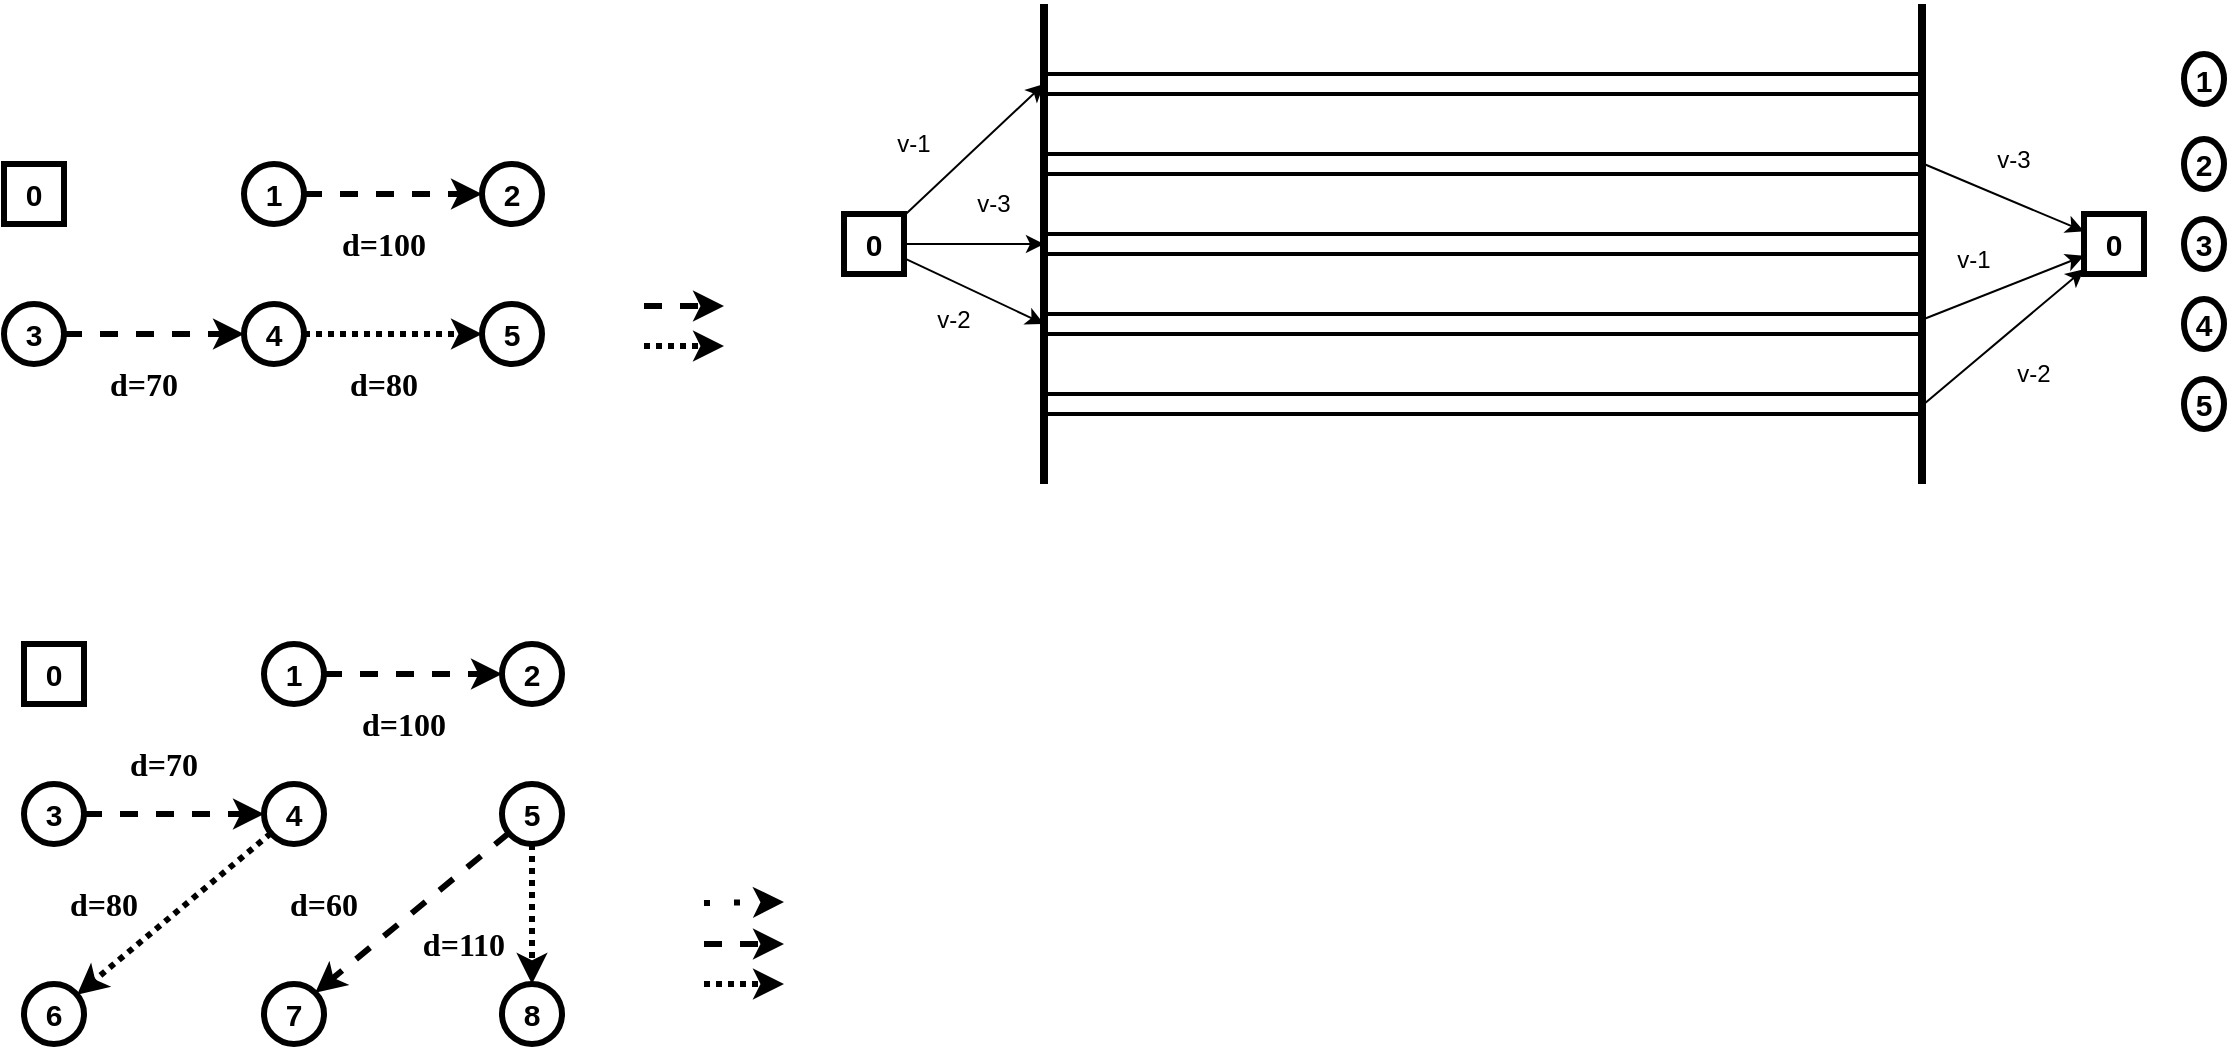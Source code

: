<mxfile version="20.3.0" type="device"><diagram id="8qTJuymNnQP1C44Bi_CX" name="第 1 页"><mxGraphModel dx="1422" dy="857" grid="1" gridSize="10" guides="1" tooltips="1" connect="1" arrows="1" fold="1" page="1" pageScale="1" pageWidth="827" pageHeight="1169" math="0" shadow="0"><root><mxCell id="0"/><mxCell id="1" parent="0"/><mxCell id="0Xlr5lxsssBsq2pvAW7v-1" value="&lt;font style=&quot;font-size: 15px;&quot;&gt;&lt;b&gt;0&lt;/b&gt;&lt;/font&gt;" style="rounded=0;whiteSpace=wrap;html=1;strokeColor=default;fillColor=none;strokeWidth=3;" parent="1" vertex="1"><mxGeometry x="170" y="360" width="30" height="30" as="geometry"/></mxCell><mxCell id="0Xlr5lxsssBsq2pvAW7v-12" style="edgeStyle=orthogonalEdgeStyle;rounded=0;orthogonalLoop=1;jettySize=auto;html=1;entryX=0;entryY=0.5;entryDx=0;entryDy=0;strokeWidth=3;strokeColor=default;dashed=1;" parent="1" source="0Xlr5lxsssBsq2pvAW7v-2" target="0Xlr5lxsssBsq2pvAW7v-4" edge="1"><mxGeometry relative="1" as="geometry"/></mxCell><mxCell id="0Xlr5lxsssBsq2pvAW7v-2" value="&lt;span style=&quot;font-size: 15px;&quot;&gt;&lt;b&gt;1&lt;/b&gt;&lt;/span&gt;" style="ellipse;whiteSpace=wrap;html=1;fillColor=none;strokeColor=default;strokeWidth=3;" parent="1" vertex="1"><mxGeometry x="290" y="360" width="30" height="30" as="geometry"/></mxCell><mxCell id="0Xlr5lxsssBsq2pvAW7v-4" value="&lt;span style=&quot;font-size: 15px;&quot;&gt;&lt;b&gt;2&lt;/b&gt;&lt;/span&gt;" style="ellipse;whiteSpace=wrap;html=1;fillColor=none;strokeColor=default;strokeWidth=3;" parent="1" vertex="1"><mxGeometry x="409" y="360" width="30" height="30" as="geometry"/></mxCell><mxCell id="0Xlr5lxsssBsq2pvAW7v-5" value="&lt;span style=&quot;font-size: 15px;&quot;&gt;&lt;b&gt;4&lt;/b&gt;&lt;/span&gt;" style="ellipse;whiteSpace=wrap;html=1;fillColor=none;strokeColor=default;strokeWidth=3;" parent="1" vertex="1"><mxGeometry x="290" y="430" width="30" height="30" as="geometry"/></mxCell><mxCell id="0Xlr5lxsssBsq2pvAW7v-15" style="rounded=0;orthogonalLoop=1;jettySize=auto;html=1;entryX=0.5;entryY=0;entryDx=0;entryDy=0;strokeWidth=3;strokeColor=default;dashed=1;dashPattern=1 1;" parent="1" source="0Xlr5lxsssBsq2pvAW7v-6" target="0Xlr5lxsssBsq2pvAW7v-9" edge="1"><mxGeometry relative="1" as="geometry"/></mxCell><mxCell id="0Xlr5lxsssBsq2pvAW7v-18" style="edgeStyle=none;rounded=0;orthogonalLoop=1;jettySize=auto;html=1;entryX=1;entryY=0;entryDx=0;entryDy=0;strokeColor=default;strokeWidth=3;dashed=1;" parent="1" source="0Xlr5lxsssBsq2pvAW7v-6" target="0Xlr5lxsssBsq2pvAW7v-8" edge="1"><mxGeometry relative="1" as="geometry"/></mxCell><mxCell id="0Xlr5lxsssBsq2pvAW7v-6" value="&lt;span style=&quot;font-size: 15px;&quot;&gt;&lt;b&gt;5&lt;/b&gt;&lt;/span&gt;" style="ellipse;whiteSpace=wrap;html=1;fillColor=none;strokeColor=default;strokeWidth=3;" parent="1" vertex="1"><mxGeometry x="409" y="430" width="30" height="30" as="geometry"/></mxCell><mxCell id="0Xlr5lxsssBsq2pvAW7v-13" style="edgeStyle=orthogonalEdgeStyle;rounded=0;orthogonalLoop=1;jettySize=auto;html=1;entryX=0;entryY=0.5;entryDx=0;entryDy=0;strokeWidth=3;strokeColor=default;dashed=1;" parent="1" source="0Xlr5lxsssBsq2pvAW7v-7" target="0Xlr5lxsssBsq2pvAW7v-5" edge="1"><mxGeometry relative="1" as="geometry"/></mxCell><mxCell id="0Xlr5lxsssBsq2pvAW7v-7" value="&lt;span style=&quot;font-size: 15px;&quot;&gt;&lt;b&gt;3&lt;/b&gt;&lt;/span&gt;" style="ellipse;whiteSpace=wrap;html=1;fillColor=none;strokeColor=default;strokeWidth=3;" parent="1" vertex="1"><mxGeometry x="170" y="430" width="30" height="30" as="geometry"/></mxCell><mxCell id="0Xlr5lxsssBsq2pvAW7v-8" value="&lt;span style=&quot;font-size: 15px;&quot;&gt;&lt;b&gt;7&lt;/b&gt;&lt;/span&gt;" style="ellipse;whiteSpace=wrap;html=1;fillColor=none;strokeColor=default;strokeWidth=3;" parent="1" vertex="1"><mxGeometry x="290" y="530" width="30" height="30" as="geometry"/></mxCell><mxCell id="0Xlr5lxsssBsq2pvAW7v-9" value="&lt;span style=&quot;font-size: 15px;&quot;&gt;&lt;b&gt;8&lt;/b&gt;&lt;/span&gt;" style="ellipse;whiteSpace=wrap;html=1;fillColor=none;strokeColor=default;strokeWidth=3;" parent="1" vertex="1"><mxGeometry x="409" y="530" width="30" height="30" as="geometry"/></mxCell><mxCell id="0Xlr5lxsssBsq2pvAW7v-10" value="&lt;span style=&quot;font-size: 15px;&quot;&gt;&lt;b&gt;6&lt;/b&gt;&lt;/span&gt;" style="ellipse;whiteSpace=wrap;html=1;fillColor=none;strokeColor=default;strokeWidth=3;" parent="1" vertex="1"><mxGeometry x="170" y="530" width="30" height="30" as="geometry"/></mxCell><mxCell id="0Xlr5lxsssBsq2pvAW7v-19" style="rounded=0;orthogonalLoop=1;jettySize=auto;html=1;strokeWidth=3;strokeColor=default;dashed=1;dashPattern=1 4;" parent="1" edge="1"><mxGeometry relative="1" as="geometry"><mxPoint x="510" y="489.5" as="sourcePoint"/><mxPoint x="550" y="489" as="targetPoint"/></mxGeometry></mxCell><mxCell id="0Xlr5lxsssBsq2pvAW7v-20" style="rounded=0;orthogonalLoop=1;jettySize=auto;html=1;strokeWidth=3;strokeColor=default;dashed=1;" parent="1" edge="1"><mxGeometry relative="1" as="geometry"><mxPoint x="510" y="510" as="sourcePoint"/><mxPoint x="550" y="510" as="targetPoint"/></mxGeometry></mxCell><mxCell id="0Xlr5lxsssBsq2pvAW7v-21" style="rounded=0;orthogonalLoop=1;jettySize=auto;html=1;strokeWidth=3;strokeColor=default;dashed=1;dashPattern=1 1;" parent="1" edge="1"><mxGeometry relative="1" as="geometry"><mxPoint x="510" y="530" as="sourcePoint"/><mxPoint x="550" y="530" as="targetPoint"/></mxGeometry></mxCell><mxCell id="0Xlr5lxsssBsq2pvAW7v-22" value="&lt;b&gt;&lt;font style=&quot;font-size: 16px;&quot; face=&quot;Times New Roman&quot;&gt;d=100&lt;/font&gt;&lt;/b&gt;" style="text;html=1;strokeColor=none;fillColor=none;align=center;verticalAlign=middle;whiteSpace=wrap;rounded=0;strokeWidth=3;fontSize=15;" parent="1" vertex="1"><mxGeometry x="330" y="390" width="60" height="20" as="geometry"/></mxCell><mxCell id="0Xlr5lxsssBsq2pvAW7v-25" value="&lt;b&gt;&lt;font style=&quot;font-size: 16px;&quot; face=&quot;Times New Roman&quot;&gt;d=70&lt;/font&gt;&lt;/b&gt;" style="text;html=1;strokeColor=none;fillColor=none;align=center;verticalAlign=middle;whiteSpace=wrap;rounded=0;strokeWidth=3;fontSize=15;" parent="1" vertex="1"><mxGeometry x="210" y="410" width="60" height="20" as="geometry"/></mxCell><mxCell id="0Xlr5lxsssBsq2pvAW7v-26" value="&lt;b&gt;&lt;font style=&quot;font-size: 16px;&quot; face=&quot;Times New Roman&quot;&gt;d=110&lt;/font&gt;&lt;/b&gt;" style="text;html=1;strokeColor=none;fillColor=none;align=center;verticalAlign=middle;whiteSpace=wrap;rounded=0;strokeWidth=3;fontSize=15;" parent="1" vertex="1"><mxGeometry x="360" y="500" width="60" height="20" as="geometry"/></mxCell><mxCell id="0Xlr5lxsssBsq2pvAW7v-27" value="&lt;b&gt;&lt;font style=&quot;font-size: 16px;&quot; face=&quot;Times New Roman&quot;&gt;d=60&lt;/font&gt;&lt;/b&gt;" style="text;html=1;strokeColor=none;fillColor=none;align=center;verticalAlign=middle;whiteSpace=wrap;rounded=0;strokeWidth=3;fontSize=15;" parent="1" vertex="1"><mxGeometry x="290" y="480" width="60" height="20" as="geometry"/></mxCell><mxCell id="0Xlr5lxsssBsq2pvAW7v-30" value="&lt;b&gt;&lt;font style=&quot;font-size: 16px;&quot; face=&quot;Times New Roman&quot;&gt;d=80&lt;/font&gt;&lt;/b&gt;" style="text;html=1;strokeColor=none;fillColor=none;align=center;verticalAlign=middle;whiteSpace=wrap;rounded=0;strokeWidth=3;fontSize=15;" parent="1" vertex="1"><mxGeometry x="180" y="480" width="60" height="20" as="geometry"/></mxCell><mxCell id="3mwyea3GMjUPKqCFVzca-2" style="rounded=0;orthogonalLoop=1;jettySize=auto;html=1;strokeWidth=3;strokeColor=default;dashed=1;dashPattern=1 1;" parent="1" source="0Xlr5lxsssBsq2pvAW7v-5" target="0Xlr5lxsssBsq2pvAW7v-10" edge="1"><mxGeometry relative="1" as="geometry"><mxPoint x="434" y="470" as="sourcePoint"/><mxPoint x="434" y="540" as="targetPoint"/></mxGeometry></mxCell><mxCell id="ne-ZXbiOZ-ySOnzdg-DE-24" value="&lt;font style=&quot;font-size: 15px;&quot;&gt;&lt;b&gt;0&lt;/b&gt;&lt;/font&gt;" style="rounded=0;whiteSpace=wrap;html=1;strokeColor=default;fillColor=none;strokeWidth=3;" parent="1" vertex="1"><mxGeometry x="160" y="120" width="30" height="30" as="geometry"/></mxCell><mxCell id="ne-ZXbiOZ-ySOnzdg-DE-25" style="edgeStyle=orthogonalEdgeStyle;rounded=0;orthogonalLoop=1;jettySize=auto;html=1;entryX=0;entryY=0.5;entryDx=0;entryDy=0;strokeWidth=3;strokeColor=default;dashed=1;" parent="1" source="ne-ZXbiOZ-ySOnzdg-DE-26" target="ne-ZXbiOZ-ySOnzdg-DE-27" edge="1"><mxGeometry relative="1" as="geometry"/></mxCell><mxCell id="ne-ZXbiOZ-ySOnzdg-DE-26" value="&lt;span style=&quot;font-size: 15px;&quot;&gt;&lt;b&gt;1&lt;/b&gt;&lt;/span&gt;" style="ellipse;whiteSpace=wrap;html=1;fillColor=none;strokeColor=default;strokeWidth=3;" parent="1" vertex="1"><mxGeometry x="280" y="120" width="30" height="30" as="geometry"/></mxCell><mxCell id="ne-ZXbiOZ-ySOnzdg-DE-27" value="&lt;span style=&quot;font-size: 15px;&quot;&gt;&lt;b&gt;2&lt;/b&gt;&lt;/span&gt;" style="ellipse;whiteSpace=wrap;html=1;fillColor=none;strokeColor=default;strokeWidth=3;" parent="1" vertex="1"><mxGeometry x="399" y="120" width="30" height="30" as="geometry"/></mxCell><mxCell id="ne-ZXbiOZ-ySOnzdg-DE-28" value="&lt;span style=&quot;font-size: 15px;&quot;&gt;&lt;b&gt;4&lt;/b&gt;&lt;/span&gt;" style="ellipse;whiteSpace=wrap;html=1;fillColor=none;strokeColor=default;strokeWidth=3;" parent="1" vertex="1"><mxGeometry x="280" y="190" width="30" height="30" as="geometry"/></mxCell><mxCell id="ne-ZXbiOZ-ySOnzdg-DE-32" style="edgeStyle=orthogonalEdgeStyle;rounded=0;orthogonalLoop=1;jettySize=auto;html=1;entryX=0;entryY=0.5;entryDx=0;entryDy=0;strokeWidth=3;strokeColor=default;dashed=1;" parent="1" source="ne-ZXbiOZ-ySOnzdg-DE-33" target="ne-ZXbiOZ-ySOnzdg-DE-28" edge="1"><mxGeometry relative="1" as="geometry"/></mxCell><mxCell id="ne-ZXbiOZ-ySOnzdg-DE-33" value="&lt;span style=&quot;font-size: 15px;&quot;&gt;&lt;b&gt;3&lt;/b&gt;&lt;/span&gt;" style="ellipse;whiteSpace=wrap;html=1;fillColor=none;strokeColor=default;strokeWidth=3;" parent="1" vertex="1"><mxGeometry x="160" y="190" width="30" height="30" as="geometry"/></mxCell><mxCell id="ne-ZXbiOZ-ySOnzdg-DE-36" value="&lt;span style=&quot;font-size: 15px;&quot;&gt;&lt;b&gt;5&lt;/b&gt;&lt;/span&gt;" style="ellipse;whiteSpace=wrap;html=1;fillColor=none;strokeColor=default;strokeWidth=3;" parent="1" vertex="1"><mxGeometry x="399" y="190" width="30" height="30" as="geometry"/></mxCell><mxCell id="ne-ZXbiOZ-ySOnzdg-DE-40" value="&lt;b&gt;&lt;font style=&quot;font-size: 16px;&quot; face=&quot;Times New Roman&quot;&gt;d=100&lt;/font&gt;&lt;/b&gt;" style="text;html=1;strokeColor=none;fillColor=none;align=center;verticalAlign=middle;whiteSpace=wrap;rounded=0;strokeWidth=3;fontSize=15;" parent="1" vertex="1"><mxGeometry x="320" y="150" width="60" height="20" as="geometry"/></mxCell><mxCell id="ne-ZXbiOZ-ySOnzdg-DE-41" value="&lt;b&gt;&lt;font style=&quot;font-size: 16px;&quot; face=&quot;Times New Roman&quot;&gt;d=70&lt;/font&gt;&lt;/b&gt;" style="text;html=1;strokeColor=none;fillColor=none;align=center;verticalAlign=middle;whiteSpace=wrap;rounded=0;strokeWidth=3;fontSize=15;" parent="1" vertex="1"><mxGeometry x="200" y="220" width="60" height="20" as="geometry"/></mxCell><mxCell id="ne-ZXbiOZ-ySOnzdg-DE-44" value="&lt;b&gt;&lt;font style=&quot;font-size: 16px;&quot; face=&quot;Times New Roman&quot;&gt;d=80&lt;/font&gt;&lt;/b&gt;" style="text;html=1;strokeColor=none;fillColor=none;align=center;verticalAlign=middle;whiteSpace=wrap;rounded=0;strokeWidth=3;fontSize=15;" parent="1" vertex="1"><mxGeometry x="320" y="220" width="60" height="20" as="geometry"/></mxCell><mxCell id="ne-ZXbiOZ-ySOnzdg-DE-45" style="rounded=0;orthogonalLoop=1;jettySize=auto;html=1;strokeWidth=3;strokeColor=default;dashed=1;dashPattern=1 1;" parent="1" source="ne-ZXbiOZ-ySOnzdg-DE-28" target="ne-ZXbiOZ-ySOnzdg-DE-36" edge="1"><mxGeometry relative="1" as="geometry"><mxPoint x="424" y="230" as="sourcePoint"/><mxPoint x="424" y="300" as="targetPoint"/></mxGeometry></mxCell><mxCell id="ne-ZXbiOZ-ySOnzdg-DE-47" style="rounded=0;orthogonalLoop=1;jettySize=auto;html=1;strokeWidth=3;strokeColor=default;dashed=1;" parent="1" edge="1"><mxGeometry relative="1" as="geometry"><mxPoint x="480" y="191" as="sourcePoint"/><mxPoint x="520" y="191" as="targetPoint"/></mxGeometry></mxCell><mxCell id="ne-ZXbiOZ-ySOnzdg-DE-48" style="rounded=0;orthogonalLoop=1;jettySize=auto;html=1;strokeWidth=3;strokeColor=default;dashed=1;dashPattern=1 1;" parent="1" edge="1"><mxGeometry relative="1" as="geometry"><mxPoint x="480" y="211" as="sourcePoint"/><mxPoint x="520" y="211" as="targetPoint"/></mxGeometry></mxCell><mxCell id="tMuCjKzG_7B9NXhAKibT-1" value="" style="rounded=0;whiteSpace=wrap;html=1;strokeWidth=2;" vertex="1" parent="1"><mxGeometry x="680" y="75" width="440" height="10" as="geometry"/></mxCell><mxCell id="tMuCjKzG_7B9NXhAKibT-31" style="edgeStyle=none;rounded=0;orthogonalLoop=1;jettySize=auto;html=1;exitX=1;exitY=0.5;exitDx=0;exitDy=0;" edge="1" parent="1" source="tMuCjKzG_7B9NXhAKibT-2" target="tMuCjKzG_7B9NXhAKibT-7"><mxGeometry relative="1" as="geometry"/></mxCell><mxCell id="tMuCjKzG_7B9NXhAKibT-2" value="" style="rounded=0;whiteSpace=wrap;html=1;strokeWidth=2;" vertex="1" parent="1"><mxGeometry x="680" y="115" width="440" height="10" as="geometry"/></mxCell><mxCell id="tMuCjKzG_7B9NXhAKibT-3" value="" style="rounded=0;whiteSpace=wrap;html=1;strokeWidth=2;" vertex="1" parent="1"><mxGeometry x="680" y="155" width="440" height="10" as="geometry"/></mxCell><mxCell id="tMuCjKzG_7B9NXhAKibT-32" value="" style="edgeStyle=none;rounded=0;orthogonalLoop=1;jettySize=auto;html=1;exitX=1;exitY=0.25;exitDx=0;exitDy=0;" edge="1" parent="1" source="tMuCjKzG_7B9NXhAKibT-4" target="tMuCjKzG_7B9NXhAKibT-7"><mxGeometry relative="1" as="geometry"/></mxCell><mxCell id="tMuCjKzG_7B9NXhAKibT-4" value="" style="rounded=0;whiteSpace=wrap;html=1;strokeWidth=2;" vertex="1" parent="1"><mxGeometry x="680" y="195" width="440" height="10" as="geometry"/></mxCell><mxCell id="tMuCjKzG_7B9NXhAKibT-33" style="edgeStyle=none;rounded=0;orthogonalLoop=1;jettySize=auto;html=1;exitX=1;exitY=0.5;exitDx=0;exitDy=0;" edge="1" parent="1" source="tMuCjKzG_7B9NXhAKibT-5" target="tMuCjKzG_7B9NXhAKibT-7"><mxGeometry relative="1" as="geometry"/></mxCell><mxCell id="tMuCjKzG_7B9NXhAKibT-5" value="" style="rounded=0;whiteSpace=wrap;html=1;strokeWidth=2;" vertex="1" parent="1"><mxGeometry x="680" y="235" width="440" height="10" as="geometry"/></mxCell><mxCell id="tMuCjKzG_7B9NXhAKibT-27" style="edgeStyle=none;rounded=0;orthogonalLoop=1;jettySize=auto;html=1;entryX=0;entryY=0.5;entryDx=0;entryDy=0;" edge="1" parent="1" source="tMuCjKzG_7B9NXhAKibT-6" target="tMuCjKzG_7B9NXhAKibT-4"><mxGeometry relative="1" as="geometry"/></mxCell><mxCell id="tMuCjKzG_7B9NXhAKibT-29" style="edgeStyle=none;rounded=0;orthogonalLoop=1;jettySize=auto;html=1;entryX=0;entryY=0.5;entryDx=0;entryDy=0;" edge="1" parent="1" source="tMuCjKzG_7B9NXhAKibT-6" target="tMuCjKzG_7B9NXhAKibT-3"><mxGeometry relative="1" as="geometry"><mxPoint x="670" y="150" as="targetPoint"/></mxGeometry></mxCell><mxCell id="tMuCjKzG_7B9NXhAKibT-30" style="edgeStyle=none;rounded=0;orthogonalLoop=1;jettySize=auto;html=1;" edge="1" parent="1" source="tMuCjKzG_7B9NXhAKibT-6"><mxGeometry relative="1" as="geometry"><mxPoint x="680" y="80" as="targetPoint"/></mxGeometry></mxCell><mxCell id="tMuCjKzG_7B9NXhAKibT-6" value="&lt;font style=&quot;font-size: 15px;&quot;&gt;&lt;b&gt;0&lt;/b&gt;&lt;/font&gt;" style="rounded=0;whiteSpace=wrap;html=1;strokeColor=default;fillColor=none;strokeWidth=3;" vertex="1" parent="1"><mxGeometry x="580" y="145" width="30" height="30" as="geometry"/></mxCell><mxCell id="tMuCjKzG_7B9NXhAKibT-7" value="&lt;font style=&quot;font-size: 15px;&quot;&gt;&lt;b&gt;0&lt;/b&gt;&lt;/font&gt;" style="rounded=0;whiteSpace=wrap;html=1;strokeColor=default;fillColor=none;strokeWidth=3;" vertex="1" parent="1"><mxGeometry x="1200" y="145" width="30" height="30" as="geometry"/></mxCell><mxCell id="tMuCjKzG_7B9NXhAKibT-34" value="&lt;span style=&quot;font-size: 15px;&quot;&gt;&lt;b&gt;1&lt;/b&gt;&lt;/span&gt;" style="ellipse;whiteSpace=wrap;html=1;fillColor=none;strokeColor=default;strokeWidth=3;" vertex="1" parent="1"><mxGeometry x="1250" y="65" width="20" height="25" as="geometry"/></mxCell><mxCell id="tMuCjKzG_7B9NXhAKibT-35" value="&lt;span style=&quot;font-size: 15px;&quot;&gt;&lt;b&gt;2&lt;/b&gt;&lt;/span&gt;" style="ellipse;whiteSpace=wrap;html=1;fillColor=none;strokeColor=default;strokeWidth=3;" vertex="1" parent="1"><mxGeometry x="1250" y="107.5" width="20" height="25" as="geometry"/></mxCell><mxCell id="tMuCjKzG_7B9NXhAKibT-36" value="&lt;span style=&quot;font-size: 15px;&quot;&gt;&lt;b&gt;3&lt;/b&gt;&lt;/span&gt;" style="ellipse;whiteSpace=wrap;html=1;fillColor=none;strokeColor=default;strokeWidth=3;" vertex="1" parent="1"><mxGeometry x="1250" y="147.5" width="20" height="25" as="geometry"/></mxCell><mxCell id="tMuCjKzG_7B9NXhAKibT-37" value="&lt;span style=&quot;font-size: 15px;&quot;&gt;&lt;b&gt;4&lt;/b&gt;&lt;/span&gt;" style="ellipse;whiteSpace=wrap;html=1;fillColor=none;strokeColor=default;strokeWidth=3;" vertex="1" parent="1"><mxGeometry x="1250" y="187.5" width="20" height="25" as="geometry"/></mxCell><mxCell id="tMuCjKzG_7B9NXhAKibT-38" value="&lt;span style=&quot;font-size: 15px;&quot;&gt;&lt;b&gt;5&lt;/b&gt;&lt;/span&gt;" style="ellipse;whiteSpace=wrap;html=1;fillColor=none;strokeColor=default;strokeWidth=3;" vertex="1" parent="1"><mxGeometry x="1250" y="227.5" width="20" height="25" as="geometry"/></mxCell><mxCell id="tMuCjKzG_7B9NXhAKibT-39" value="v-1" style="text;html=1;strokeColor=none;fillColor=none;align=center;verticalAlign=middle;whiteSpace=wrap;rounded=0;strokeWidth=2;" vertex="1" parent="1"><mxGeometry x="600" y="95" width="30" height="30" as="geometry"/></mxCell><mxCell id="tMuCjKzG_7B9NXhAKibT-40" value="v-3" style="text;html=1;strokeColor=none;fillColor=none;align=center;verticalAlign=middle;whiteSpace=wrap;rounded=0;strokeWidth=2;" vertex="1" parent="1"><mxGeometry x="640" y="125" width="30" height="30" as="geometry"/></mxCell><mxCell id="tMuCjKzG_7B9NXhAKibT-43" value="v-2" style="text;html=1;strokeColor=none;fillColor=none;align=center;verticalAlign=middle;whiteSpace=wrap;rounded=0;strokeWidth=2;" vertex="1" parent="1"><mxGeometry x="620" y="182.5" width="30" height="30" as="geometry"/></mxCell><mxCell id="tMuCjKzG_7B9NXhAKibT-44" value="v-1" style="text;html=1;strokeColor=none;fillColor=none;align=center;verticalAlign=middle;whiteSpace=wrap;rounded=0;strokeWidth=2;" vertex="1" parent="1"><mxGeometry x="1130" y="152.5" width="30" height="30" as="geometry"/></mxCell><mxCell id="tMuCjKzG_7B9NXhAKibT-45" value="v-3" style="text;html=1;strokeColor=none;fillColor=none;align=center;verticalAlign=middle;whiteSpace=wrap;rounded=0;strokeWidth=2;" vertex="1" parent="1"><mxGeometry x="1150" y="102.5" width="30" height="30" as="geometry"/></mxCell><mxCell id="tMuCjKzG_7B9NXhAKibT-46" value="v-2" style="text;html=1;strokeColor=none;fillColor=none;align=center;verticalAlign=middle;whiteSpace=wrap;rounded=0;strokeWidth=2;" vertex="1" parent="1"><mxGeometry x="1160" y="210" width="30" height="30" as="geometry"/></mxCell><mxCell id="tMuCjKzG_7B9NXhAKibT-47" value="" style="endArrow=none;html=1;rounded=0;strokeWidth=4;" edge="1" parent="1"><mxGeometry width="50" height="50" relative="1" as="geometry"><mxPoint x="680" y="280" as="sourcePoint"/><mxPoint x="680" y="40" as="targetPoint"/></mxGeometry></mxCell><mxCell id="tMuCjKzG_7B9NXhAKibT-48" value="" style="endArrow=none;html=1;rounded=0;strokeWidth=4;" edge="1" parent="1"><mxGeometry width="50" height="50" relative="1" as="geometry"><mxPoint x="1119" y="280" as="sourcePoint"/><mxPoint x="1119" y="40" as="targetPoint"/></mxGeometry></mxCell></root></mxGraphModel></diagram></mxfile>